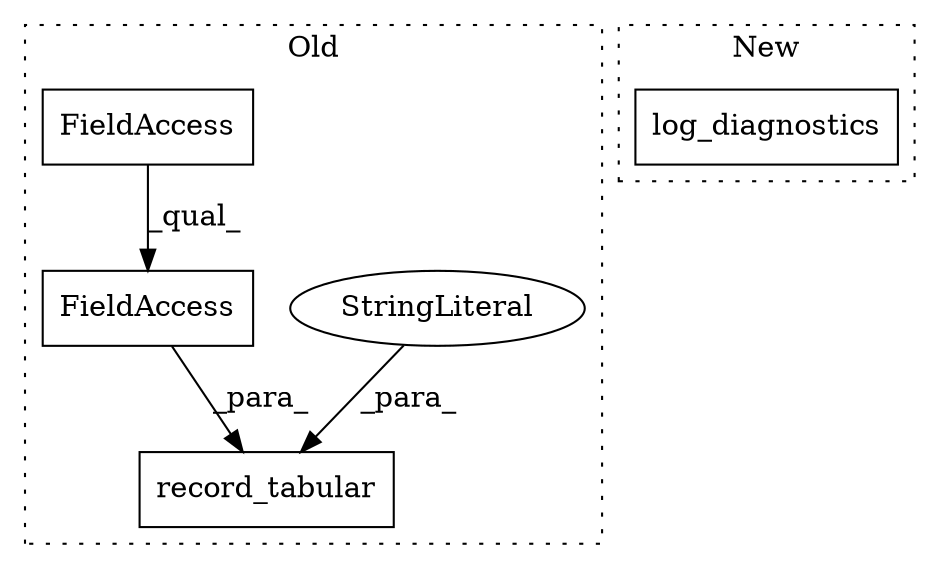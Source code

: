 digraph G {
subgraph cluster0 {
1 [label="record_tabular" a="32" s="4753,4794" l="15,1" shape="box"];
3 [label="StringLiteral" a="45" s="4768" l="11" shape="ellipse"];
4 [label="FieldAccess" a="22" s="4780" l="14" shape="box"];
5 [label="FieldAccess" a="22" s="4780" l="9" shape="box"];
label = "Old";
style="dotted";
}
subgraph cluster1 {
2 [label="log_diagnostics" a="32" s="4674" l="17" shape="box"];
label = "New";
style="dotted";
}
3 -> 1 [label="_para_"];
4 -> 1 [label="_para_"];
5 -> 4 [label="_qual_"];
}